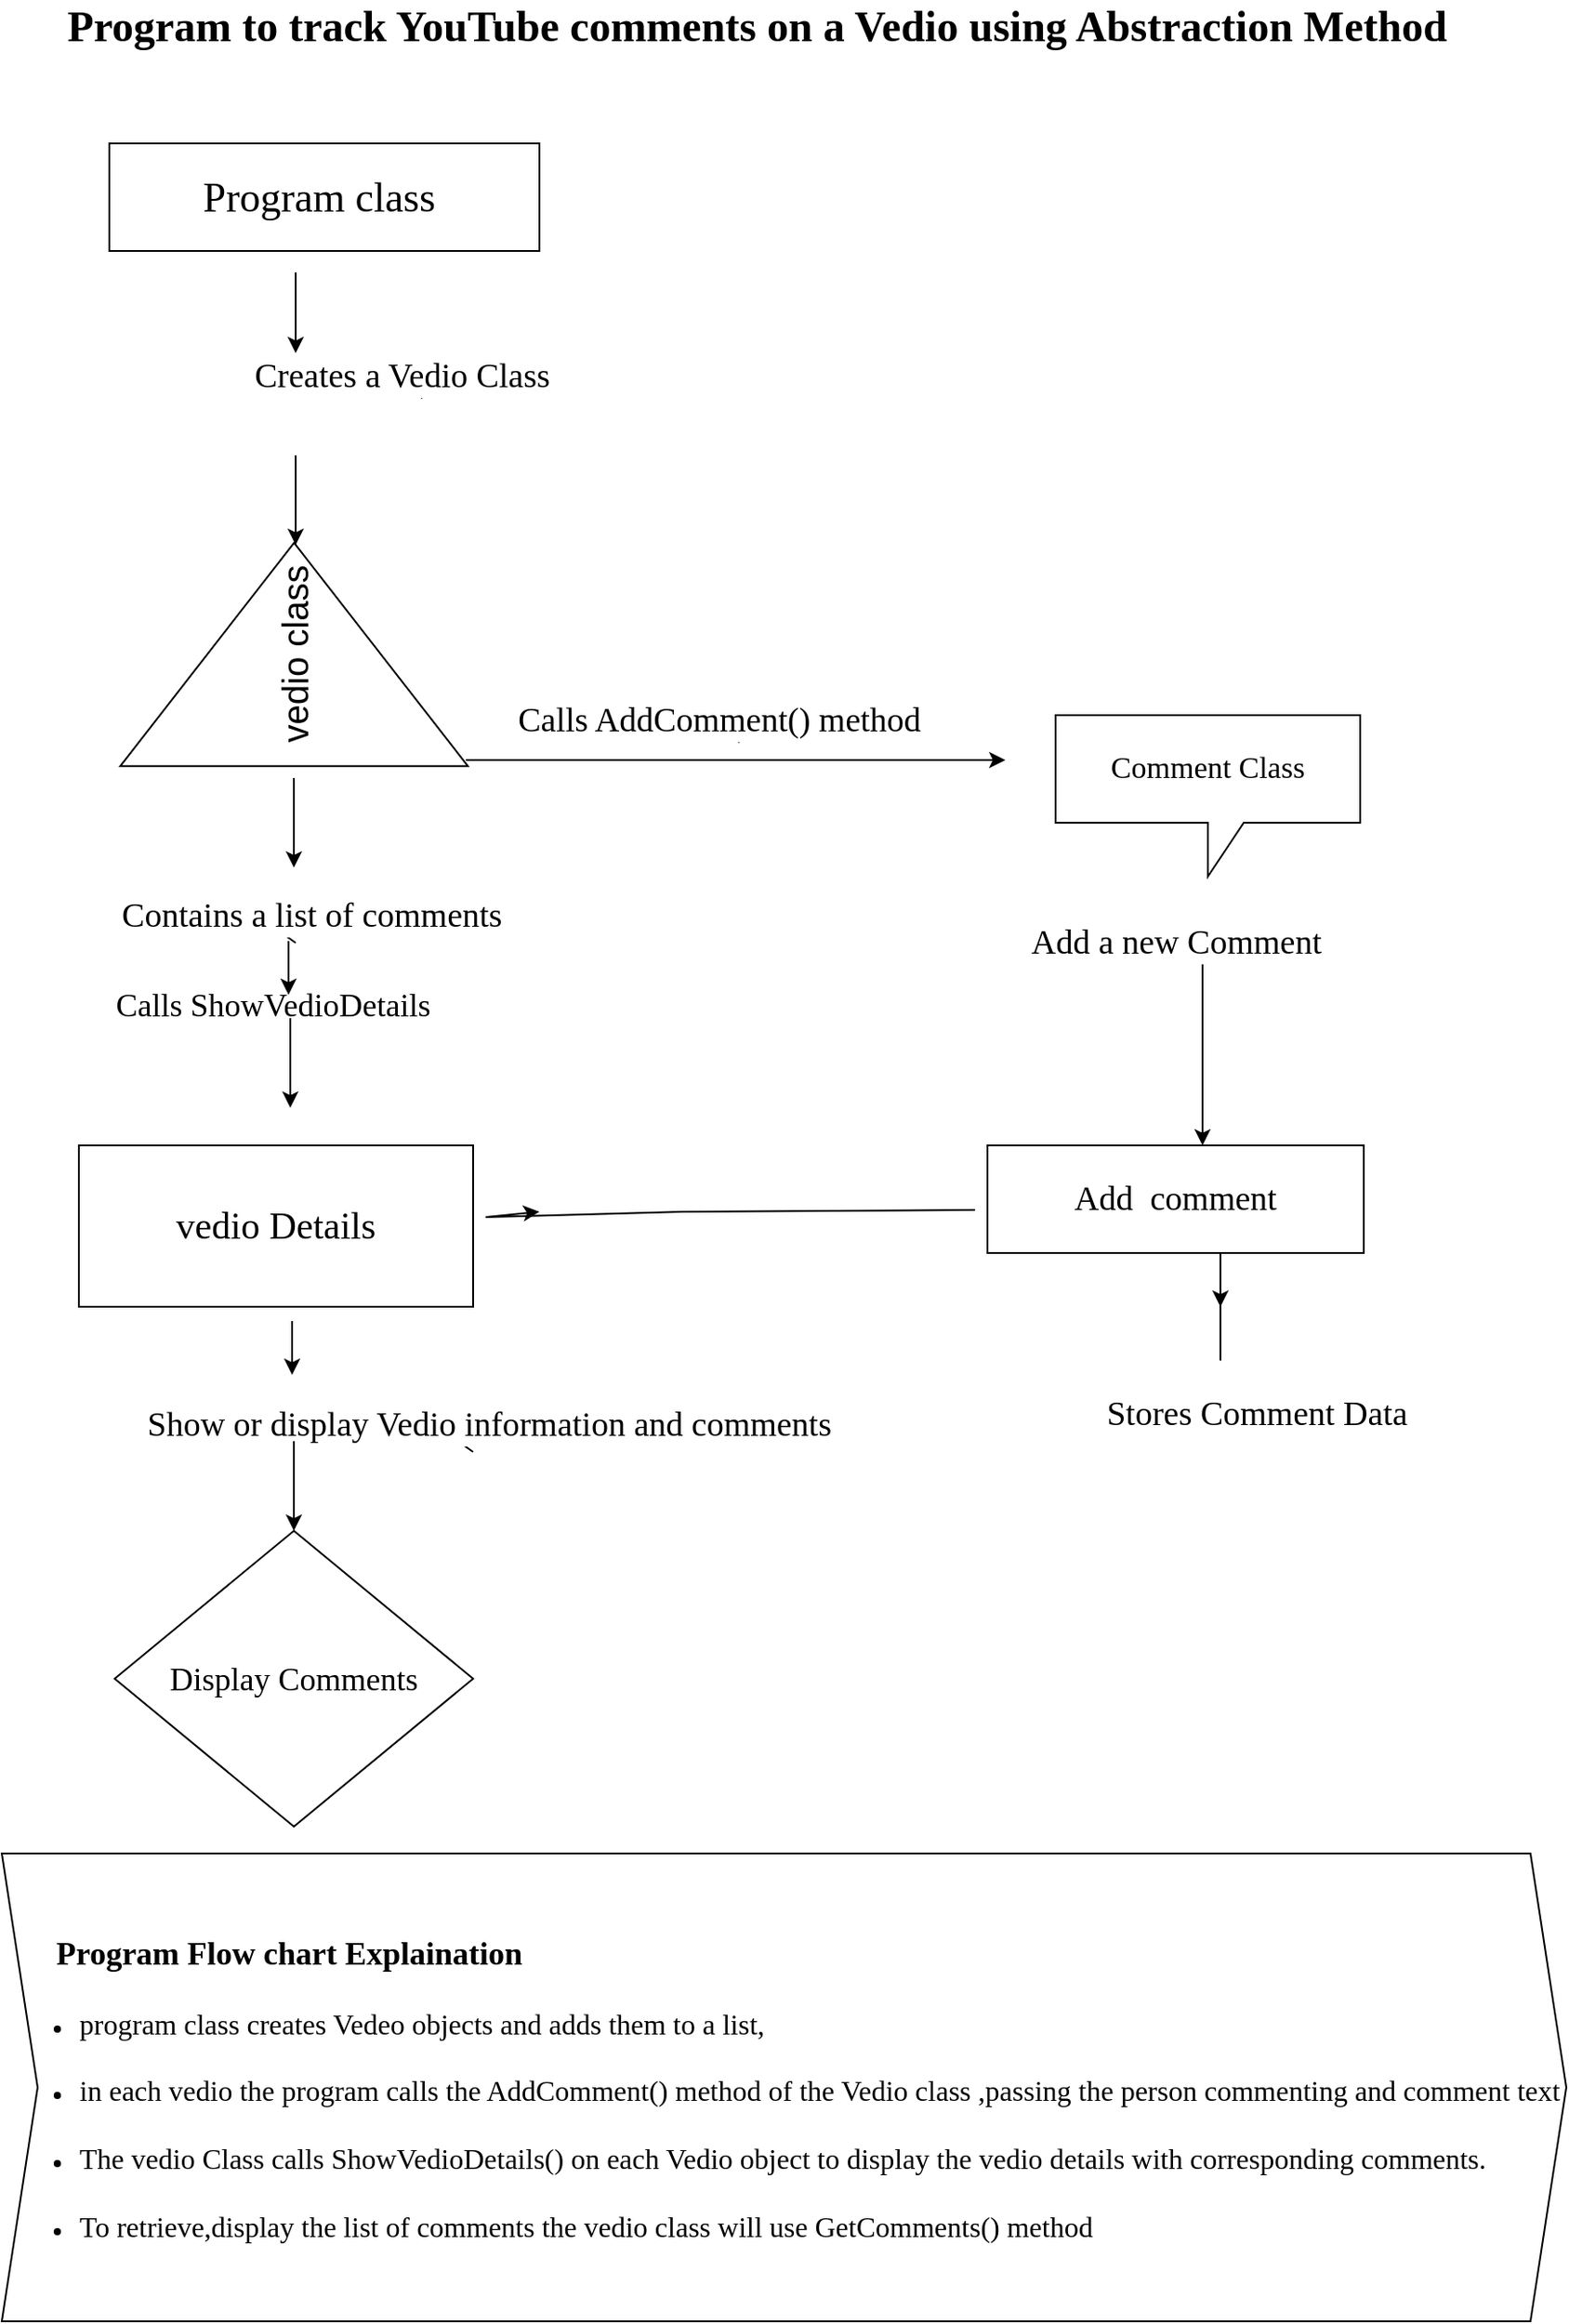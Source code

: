 <mxfile version="24.9.1">
  <diagram name="Page-1" id="7aOQE7A1e8wCeRmIDHU2">
    <mxGraphModel dx="725" dy="481" grid="1" gridSize="9" guides="1" tooltips="1" connect="1" arrows="1" fold="1" page="1" pageScale="1" pageWidth="850" pageHeight="1100" math="0" shadow="0">
      <root>
        <mxCell id="0" />
        <mxCell id="1" parent="0" />
        <mxCell id="i1F_kWrU2W4WgM-QnYfm-2" style="edgeStyle=orthogonalEdgeStyle;rounded=0;orthogonalLoop=1;jettySize=auto;html=1;exitX=0.5;exitY=1;exitDx=0;exitDy=0;" parent="1" source="i1F_kWrU2W4WgM-QnYfm-1" target="i1F_kWrU2W4WgM-QnYfm-1" edge="1">
          <mxGeometry relative="1" as="geometry" />
        </mxCell>
        <object label="&lt;font face=&quot;Times New Roman&quot;&gt;Program class&amp;nbsp;&lt;/font&gt;" id="i1F_kWrU2W4WgM-QnYfm-1">
          <mxCell style="rounded=0;whiteSpace=wrap;html=1;fontSize=23;" parent="1" vertex="1">
            <mxGeometry x="60" y="81" width="240" height="60" as="geometry" />
          </mxCell>
        </object>
        <mxCell id="i1F_kWrU2W4WgM-QnYfm-4" value="" style="endArrow=classic;html=1;rounded=0;" parent="1" edge="1">
          <mxGeometry width="50" height="50" relative="1" as="geometry">
            <mxPoint x="164" y="153" as="sourcePoint" />
            <mxPoint x="164" y="198" as="targetPoint" />
          </mxGeometry>
        </mxCell>
        <mxCell id="i1F_kWrU2W4WgM-QnYfm-8" value="vedio class" style="triangle;whiteSpace=wrap;html=1;fontSize=20;rotation=-90;" parent="1" vertex="1">
          <mxGeometry x="100.79" y="269.12" width="124.62" height="194" as="geometry" />
        </mxCell>
        <mxCell id="i1F_kWrU2W4WgM-QnYfm-10" value="" style="endArrow=classic;html=1;rounded=0;" parent="1" edge="1">
          <mxGeometry width="50" height="50" relative="1" as="geometry">
            <mxPoint x="164" y="255" as="sourcePoint" />
            <mxPoint x="164" y="305" as="targetPoint" />
          </mxGeometry>
        </mxCell>
        <mxCell id="gm75gIGd5DaiYoZY5X_W-1" value="" style="endArrow=classic;html=1;rounded=0;" parent="1" edge="1">
          <mxGeometry width="50" height="50" relative="1" as="geometry">
            <mxPoint x="163" y="435" as="sourcePoint" />
            <mxPoint x="163" y="485" as="targetPoint" />
          </mxGeometry>
        </mxCell>
        <mxCell id="gm75gIGd5DaiYoZY5X_W-2" value="&lt;font face=&quot;Times New Roman&quot;&gt;&lt;font style=&quot;font-size: 19px;&quot;&gt;Contains a list of comments&lt;/font&gt;&amp;nbsp;&lt;/font&gt;" style="edgeStyle=none;orthogonalLoop=1;jettySize=auto;html=1;rounded=0;" parent="1" edge="1">
          <mxGeometry x="-1" y="-16" width="80" relative="1" as="geometry">
            <mxPoint x="164" y="527" as="sourcePoint" />
            <mxPoint x="140" y="510" as="targetPoint" />
            <Array as="points" />
            <mxPoint x="1" y="-2" as="offset" />
          </mxGeometry>
        </mxCell>
        <mxCell id="gm75gIGd5DaiYoZY5X_W-9" value="&lt;font face=&quot;Times New Roman&quot;&gt;Calls ShowVedioDetails&lt;/font&gt;" style="edgeStyle=none;orthogonalLoop=1;jettySize=auto;html=1;rounded=0;fontSize=18;" parent="1" edge="1">
          <mxGeometry width="80" relative="1" as="geometry">
            <mxPoint x="111" y="562" as="sourcePoint" />
            <mxPoint x="191" y="562" as="targetPoint" />
            <Array as="points" />
            <mxPoint as="offset" />
          </mxGeometry>
        </mxCell>
        <mxCell id="gm75gIGd5DaiYoZY5X_W-11" value="" style="endArrow=classic;html=1;rounded=0;" parent="1" edge="1">
          <mxGeometry width="50" height="50" relative="1" as="geometry">
            <mxPoint x="161" y="569" as="sourcePoint" />
            <mxPoint x="161" y="619" as="targetPoint" />
          </mxGeometry>
        </mxCell>
        <mxCell id="gm75gIGd5DaiYoZY5X_W-16" value="&lt;font face=&quot;Times New Roman&quot;&gt;&lt;span style=&quot;font-size: 19px;&quot;&gt;Show or display Vedio information and comments&lt;/span&gt;&amp;nbsp;&lt;/font&gt;" style="edgeStyle=none;orthogonalLoop=1;jettySize=auto;html=1;rounded=0;" parent="1" edge="1">
          <mxGeometry x="-0.977" y="-18" width="80" relative="1" as="geometry">
            <mxPoint x="263" y="811" as="sourcePoint" />
            <mxPoint x="239" y="794" as="targetPoint" />
            <Array as="points" />
            <mxPoint as="offset" />
          </mxGeometry>
        </mxCell>
        <mxCell id="gm75gIGd5DaiYoZY5X_W-17" value="" style="endArrow=classic;html=1;rounded=0;" parent="1" edge="1">
          <mxGeometry width="50" height="50" relative="1" as="geometry">
            <mxPoint x="163" y="805" as="sourcePoint" />
            <mxPoint x="163" y="855" as="targetPoint" />
          </mxGeometry>
        </mxCell>
        <mxCell id="gm75gIGd5DaiYoZY5X_W-19" value="&lt;font face=&quot;Times New Roman&quot; style=&quot;font-size: 18px;&quot;&gt;Display Comments&lt;/font&gt;" style="rhombus;whiteSpace=wrap;html=1;" parent="1" vertex="1">
          <mxGeometry x="63" y="855" width="200" height="165" as="geometry" />
        </mxCell>
        <mxCell id="gm75gIGd5DaiYoZY5X_W-22" style="edgeStyle=orthogonalEdgeStyle;rounded=0;orthogonalLoop=1;jettySize=auto;html=1;exitX=0.5;exitY=1;exitDx=0;exitDy=0;" parent="1" edge="1">
          <mxGeometry relative="1" as="geometry">
            <mxPoint x="162" y="768" as="targetPoint" />
            <mxPoint x="162" y="738" as="sourcePoint" />
          </mxGeometry>
        </mxCell>
        <mxCell id="gm75gIGd5DaiYoZY5X_W-21" value="&lt;font face=&quot;Times New Roman&quot;&gt;vedio Details&lt;/font&gt;" style="rounded=0;whiteSpace=wrap;html=1;fontSize=21;" parent="1" vertex="1">
          <mxGeometry x="43" y="640" width="220" height="90" as="geometry" />
        </mxCell>
        <mxCell id="gm75gIGd5DaiYoZY5X_W-23" value="" style="endArrow=classic;html=1;rounded=0;fontSize=14;" parent="1" edge="1">
          <mxGeometry width="50" height="50" relative="1" as="geometry">
            <mxPoint x="259" y="425" as="sourcePoint" />
            <mxPoint x="560" y="425" as="targetPoint" />
          </mxGeometry>
        </mxCell>
        <mxCell id="gm75gIGd5DaiYoZY5X_W-26" value="&lt;font face=&quot;Times New Roman&quot;&gt;Comment Class&lt;/font&gt;" style="shape=callout;whiteSpace=wrap;html=1;perimeter=calloutPerimeter;fontSize=17;" parent="1" vertex="1">
          <mxGeometry x="588" y="400" width="170" height="90" as="geometry" />
        </mxCell>
        <mxCell id="gm75gIGd5DaiYoZY5X_W-27" value="&lt;span style=&quot;font-size: 19px;&quot;&gt;&lt;font face=&quot;Times New Roman&quot;&gt;Add a new Comment&lt;/font&gt;&lt;/span&gt;" style="edgeStyle=none;orthogonalLoop=1;jettySize=auto;html=1;rounded=0;" parent="1" edge="1">
          <mxGeometry x="-1" y="-16" width="80" relative="1" as="geometry">
            <mxPoint x="670" y="529" as="sourcePoint" />
            <mxPoint x="670" y="640" as="targetPoint" />
            <Array as="points" />
            <mxPoint x="1" y="-2" as="offset" />
          </mxGeometry>
        </mxCell>
        <mxCell id="gm75gIGd5DaiYoZY5X_W-28" value="&lt;span style=&quot;font-size: 19px;&quot;&gt;&lt;font face=&quot;Times New Roman&quot;&gt;Calls AddComment() method&lt;/font&gt;&lt;/span&gt;" style="edgeStyle=none;orthogonalLoop=1;jettySize=auto;html=1;rounded=0;" parent="1" edge="1">
          <mxGeometry x="0.403" y="8" width="80" relative="1" as="geometry">
            <mxPoint x="353" y="411" as="sourcePoint" />
            <mxPoint x="420" y="411" as="targetPoint" />
            <Array as="points" />
            <mxPoint as="offset" />
          </mxGeometry>
        </mxCell>
        <mxCell id="gm75gIGd5DaiYoZY5X_W-29" value="&lt;font face=&quot;Times New Roman&quot;&gt;Add&amp;nbsp; comment&lt;/font&gt;" style="rounded=0;whiteSpace=wrap;html=1;fontSize=19;" parent="1" vertex="1">
          <mxGeometry x="550" y="640" width="210" height="60" as="geometry" />
        </mxCell>
        <mxCell id="gm75gIGd5DaiYoZY5X_W-30" value="" style="endArrow=classic;html=1;rounded=0;exitX=-0.033;exitY=0.6;exitDx=0;exitDy=0;exitPerimeter=0;" parent="1" source="gm75gIGd5DaiYoZY5X_W-29" edge="1">
          <mxGeometry width="50" height="50" relative="1" as="geometry">
            <mxPoint x="460" y="677" as="sourcePoint" />
            <mxPoint x="300" y="677" as="targetPoint" />
            <Array as="points">
              <mxPoint x="380" y="677" />
              <mxPoint x="270" y="680" />
            </Array>
          </mxGeometry>
        </mxCell>
        <mxCell id="gm75gIGd5DaiYoZY5X_W-31" value="&lt;span style=&quot;font-size: 19px;&quot;&gt;&lt;font face=&quot;Times New Roman&quot;&gt;Stores Comment Data&lt;/font&gt;&lt;/span&gt;" style="edgeStyle=none;orthogonalLoop=1;jettySize=auto;html=1;rounded=0;" parent="1" edge="1">
          <mxGeometry x="-1" y="-36" width="80" relative="1" as="geometry">
            <mxPoint x="680" y="760" as="sourcePoint" />
            <mxPoint x="680" y="730" as="targetPoint" />
            <Array as="points">
              <mxPoint x="680" y="700" />
            </Array>
            <mxPoint x="-16" y="30" as="offset" />
          </mxGeometry>
        </mxCell>
        <mxCell id="8mO65CoOKj6LJaK0WE7Y-1" value="&lt;p style=&quot;text-align: left; margin-bottom: 0in; background: transparent; line-height: 160%;&quot;&gt;&lt;font face=&quot;Times New Roman&quot; style=&quot;font-size: 18px; line-height: 160%;&quot;&gt;&lt;b&gt;&amp;nbsp; &amp;nbsp; &amp;nbsp; Program Flow chart Explaination&lt;/b&gt;&lt;/font&gt;&lt;/p&gt;&lt;ul style=&quot;line-height: 160%;&quot;&gt;&lt;li&gt;&lt;p style=&quot;text-align: justify; margin-bottom: 0in; background: transparent;&quot;&gt;&lt;font size=&quot;3&quot; face=&quot;Times New Roman&quot; style=&quot;line-height: 160%;&quot;&gt;program class creates Vedeo objects and adds them to a list,&lt;/font&gt;&lt;/p&gt;&lt;/li&gt;&lt;li&gt;&lt;p style=&quot;text-align: justify; margin-bottom: 0in; background: transparent;&quot;&gt;&lt;font size=&quot;3&quot; face=&quot;Times New Roman&quot; style=&quot;line-height: 160%;&quot;&gt;in each vedio the program calls the AddComment() method of the Vedio class ,passing the person commenting and comment text&lt;/font&gt;&lt;/p&gt;&lt;/li&gt;&lt;li&gt;&lt;p style=&quot;text-align: justify; margin-bottom: 0in; background: transparent;&quot;&gt;&lt;font size=&quot;3&quot; face=&quot;Times New Roman&quot; style=&quot;line-height: 160%;&quot;&gt;The vedio Class calls ShowVedioDetails() on each Vedio object to display the vedio details with corresponding comments.&lt;/font&gt;&lt;/p&gt;&lt;/li&gt;&lt;li&gt;&lt;p style=&quot;text-align: justify; margin-bottom: 0in; background: transparent;&quot;&gt;&lt;font size=&quot;3&quot; face=&quot;Times New Roman&quot; style=&quot;line-height: 160%;&quot;&gt;To retrieve,display the list of comments the vedio class will use GetComments() method&lt;/font&gt;&lt;/p&gt;&lt;/li&gt;&lt;/ul&gt;" style="shape=step;perimeter=stepPerimeter;whiteSpace=wrap;html=1;fixedSize=1;align=center;" parent="1" vertex="1">
          <mxGeometry y="1035" width="873" height="261" as="geometry" />
        </mxCell>
        <mxCell id="8mO65CoOKj6LJaK0WE7Y-2" value="" style="endArrow=classic;html=1;rounded=0;" parent="1" edge="1">
          <mxGeometry width="50" height="50" relative="1" as="geometry">
            <mxPoint x="160" y="526" as="sourcePoint" />
            <mxPoint x="160" y="556" as="targetPoint" />
          </mxGeometry>
        </mxCell>
        <mxCell id="OTf-uhdhOmuF3-0hVco2-3" value="&lt;span style=&quot;font-size: 19px;&quot;&gt;&lt;font face=&quot;Times New Roman&quot;&gt;Creates a Vedio Class&lt;/font&gt;&lt;/span&gt;" style="edgeStyle=none;orthogonalLoop=1;jettySize=auto;html=1;rounded=0;" edge="1" parent="1">
          <mxGeometry x="0.403" y="8" width="80" relative="1" as="geometry">
            <mxPoint x="176" y="219" as="sourcePoint" />
            <mxPoint x="243" y="219" as="targetPoint" />
            <Array as="points" />
            <mxPoint as="offset" />
          </mxGeometry>
        </mxCell>
        <mxCell id="OTf-uhdhOmuF3-0hVco2-4" value="&lt;b style=&quot;&quot;&gt;&lt;font face=&quot;Times New Roman&quot; style=&quot;font-size: 24px;&quot;&gt;Program to track YouTube comments on a Vedio using Abstraction Method&lt;/font&gt;&lt;/b&gt;" style="edgeStyle=none;orthogonalLoop=1;jettySize=auto;html=1;rounded=0;" edge="1" parent="1">
          <mxGeometry x="0.403" y="8" width="80" relative="1" as="geometry">
            <mxPoint x="374" y="24" as="sourcePoint" />
            <mxPoint x="441" y="24" as="targetPoint" />
            <Array as="points" />
            <mxPoint as="offset" />
          </mxGeometry>
        </mxCell>
      </root>
    </mxGraphModel>
  </diagram>
</mxfile>
